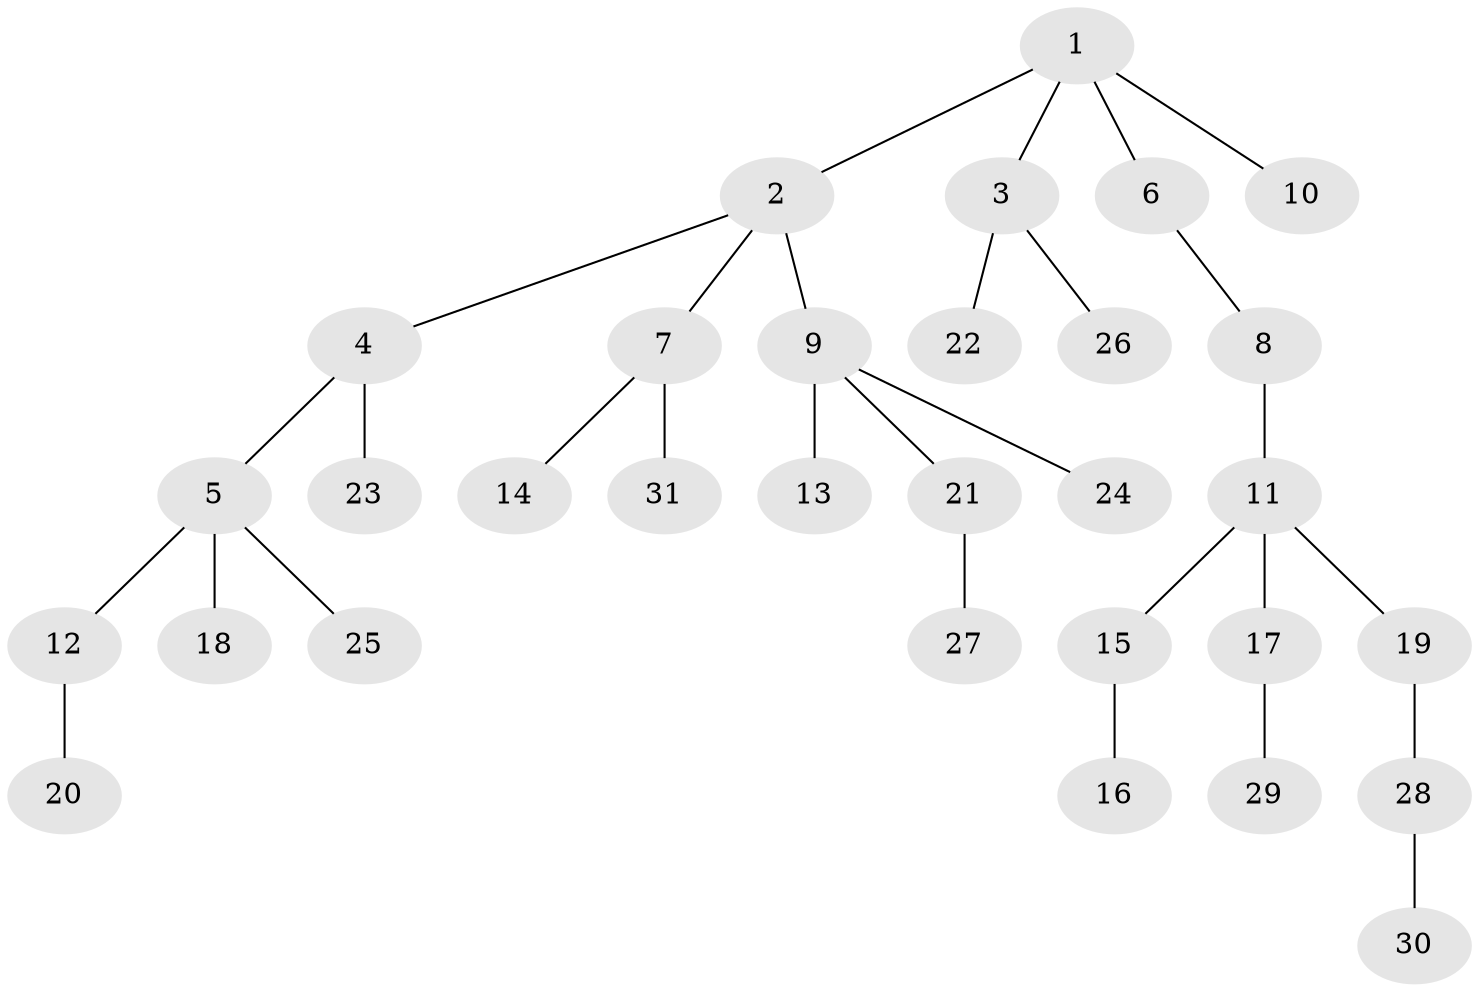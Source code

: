 // original degree distribution, {5: 0.06451612903225806, 6: 0.016129032258064516, 3: 0.11290322580645161, 4: 0.04838709677419355, 1: 0.5, 2: 0.25806451612903225}
// Generated by graph-tools (version 1.1) at 2025/36/03/09/25 02:36:41]
// undirected, 31 vertices, 30 edges
graph export_dot {
graph [start="1"]
  node [color=gray90,style=filled];
  1;
  2;
  3;
  4;
  5;
  6;
  7;
  8;
  9;
  10;
  11;
  12;
  13;
  14;
  15;
  16;
  17;
  18;
  19;
  20;
  21;
  22;
  23;
  24;
  25;
  26;
  27;
  28;
  29;
  30;
  31;
  1 -- 2 [weight=1.0];
  1 -- 3 [weight=1.0];
  1 -- 6 [weight=1.0];
  1 -- 10 [weight=1.0];
  2 -- 4 [weight=1.0];
  2 -- 7 [weight=1.0];
  2 -- 9 [weight=1.0];
  3 -- 22 [weight=1.0];
  3 -- 26 [weight=1.0];
  4 -- 5 [weight=1.0];
  4 -- 23 [weight=1.0];
  5 -- 12 [weight=1.0];
  5 -- 18 [weight=1.0];
  5 -- 25 [weight=1.0];
  6 -- 8 [weight=1.0];
  7 -- 14 [weight=1.0];
  7 -- 31 [weight=1.0];
  8 -- 11 [weight=1.0];
  9 -- 13 [weight=1.0];
  9 -- 21 [weight=1.0];
  9 -- 24 [weight=1.0];
  11 -- 15 [weight=1.0];
  11 -- 17 [weight=1.0];
  11 -- 19 [weight=1.0];
  12 -- 20 [weight=1.0];
  15 -- 16 [weight=1.0];
  17 -- 29 [weight=1.0];
  19 -- 28 [weight=1.0];
  21 -- 27 [weight=1.0];
  28 -- 30 [weight=1.0];
}
